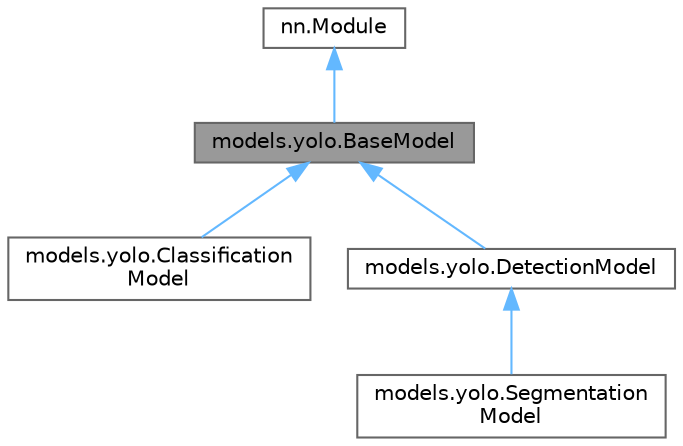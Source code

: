 digraph "models.yolo.BaseModel"
{
 // LATEX_PDF_SIZE
  bgcolor="transparent";
  edge [fontname=Helvetica,fontsize=10,labelfontname=Helvetica,labelfontsize=10];
  node [fontname=Helvetica,fontsize=10,shape=box,height=0.2,width=0.4];
  Node1 [id="Node000001",label="models.yolo.BaseModel",height=0.2,width=0.4,color="gray40", fillcolor="grey60", style="filled", fontcolor="black",tooltip=" "];
  Node2 -> Node1 [id="edge1_Node000001_Node000002",dir="back",color="steelblue1",style="solid",tooltip=" "];
  Node2 [id="Node000002",label="nn.Module",height=0.2,width=0.4,color="gray40", fillcolor="white", style="filled",tooltip=" "];
  Node1 -> Node3 [id="edge2_Node000001_Node000003",dir="back",color="steelblue1",style="solid",tooltip=" "];
  Node3 [id="Node000003",label="models.yolo.Classification\lModel",height=0.2,width=0.4,color="gray40", fillcolor="white", style="filled",URL="$classmodels_1_1yolo_1_1_classification_model.html",tooltip=" "];
  Node1 -> Node4 [id="edge3_Node000001_Node000004",dir="back",color="steelblue1",style="solid",tooltip=" "];
  Node4 [id="Node000004",label="models.yolo.DetectionModel",height=0.2,width=0.4,color="gray40", fillcolor="white", style="filled",URL="$classmodels_1_1yolo_1_1_detection_model.html",tooltip=" "];
  Node4 -> Node5 [id="edge4_Node000004_Node000005",dir="back",color="steelblue1",style="solid",tooltip=" "];
  Node5 [id="Node000005",label="models.yolo.Segmentation\lModel",height=0.2,width=0.4,color="gray40", fillcolor="white", style="filled",URL="$classmodels_1_1yolo_1_1_segmentation_model.html",tooltip=" "];
}
